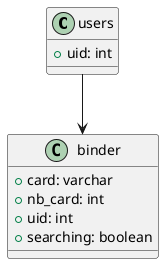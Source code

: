 @startuml bdd

class users {
  +uid: int
}

class binder {
  +card: varchar
  +nb_card: int
  +uid: int
  +searching: boolean
}

users --> binder

@enduml